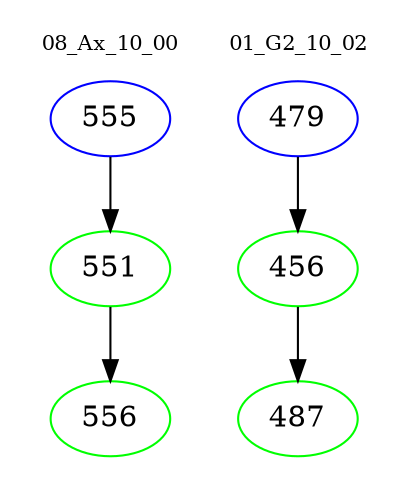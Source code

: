 digraph{
subgraph cluster_0 {
color = white
label = "08_Ax_10_00";
fontsize=10;
T0_555 [label="555", color="blue"]
T0_555 -> T0_551 [color="black"]
T0_551 [label="551", color="green"]
T0_551 -> T0_556 [color="black"]
T0_556 [label="556", color="green"]
}
subgraph cluster_1 {
color = white
label = "01_G2_10_02";
fontsize=10;
T1_479 [label="479", color="blue"]
T1_479 -> T1_456 [color="black"]
T1_456 [label="456", color="green"]
T1_456 -> T1_487 [color="black"]
T1_487 [label="487", color="green"]
}
}
